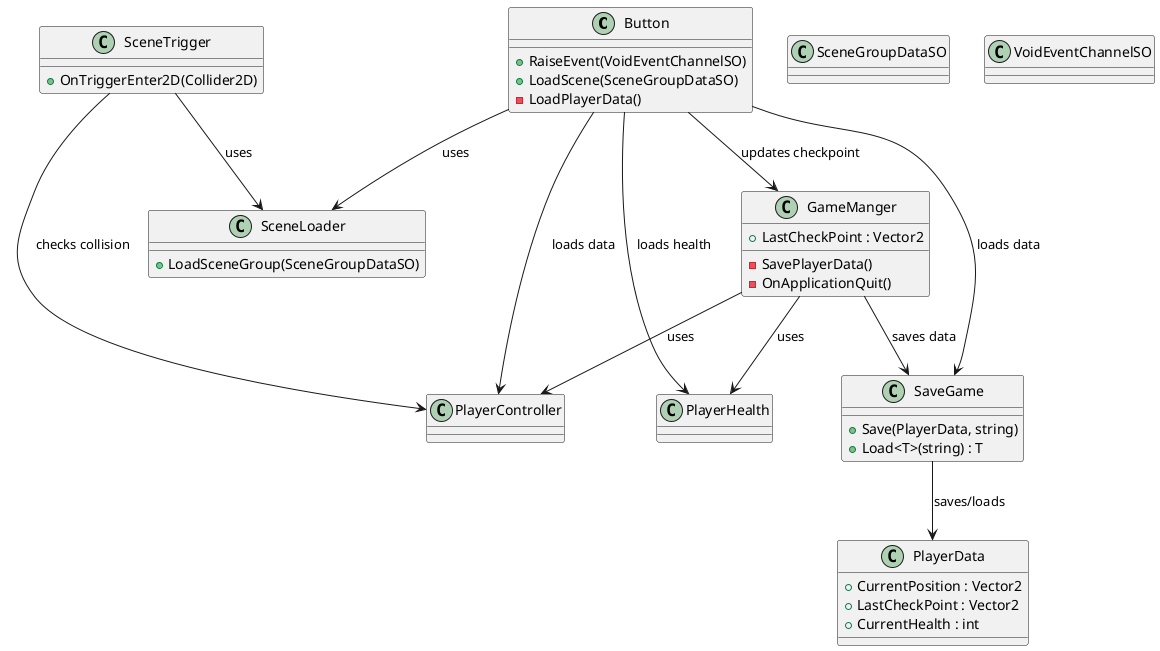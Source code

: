 @startuml
class Button {
    +RaiseEvent(VoidEventChannelSO)
    +LoadScene(SceneGroupDataSO)
    -LoadPlayerData()
}

class SceneTrigger {
    +OnTriggerEnter2D(Collider2D)
}

class GameManger {
    +LastCheckPoint : Vector2
    -SavePlayerData()
    -OnApplicationQuit()
}

class PlayerController
class PlayerHealth
class SceneLoader {
    +LoadSceneGroup(SceneGroupDataSO)
}

class SaveGame {
    +Save(PlayerData, string)
    +Load<T>(string) : T
}

class SceneGroupDataSO
class VoidEventChannelSO
class PlayerData {
    +CurrentPosition : Vector2
    +LastCheckPoint : Vector2
    +CurrentHealth : int
}

Button --> SceneLoader : uses
Button --> GameManger : updates checkpoint
Button --> PlayerController : loads data
Button --> PlayerHealth : loads health
Button --> SaveGame : loads data

SceneTrigger --> SceneLoader : uses
SceneTrigger --> PlayerController : checks collision

GameManger --> PlayerController : uses
GameManger --> PlayerHealth : uses
GameManger --> SaveGame : saves data

SaveGame --> PlayerData : saves/loads
@enduml